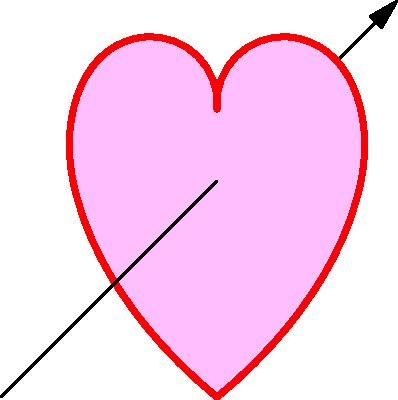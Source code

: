 size(200);
draw((0,0)--(2.5,2.5),linewidth(1), Arrow);
filldraw((0,1)..(1,2)..(2,0)..(1,-2)..(0,-3)
        ..(0,-3)..(-1,-2)..(-2,0)..(-1,2)..(0,1)..cycle,
        pink,red+linewidth(3));
draw((-3,-3)--(0,0), linewidth(1));